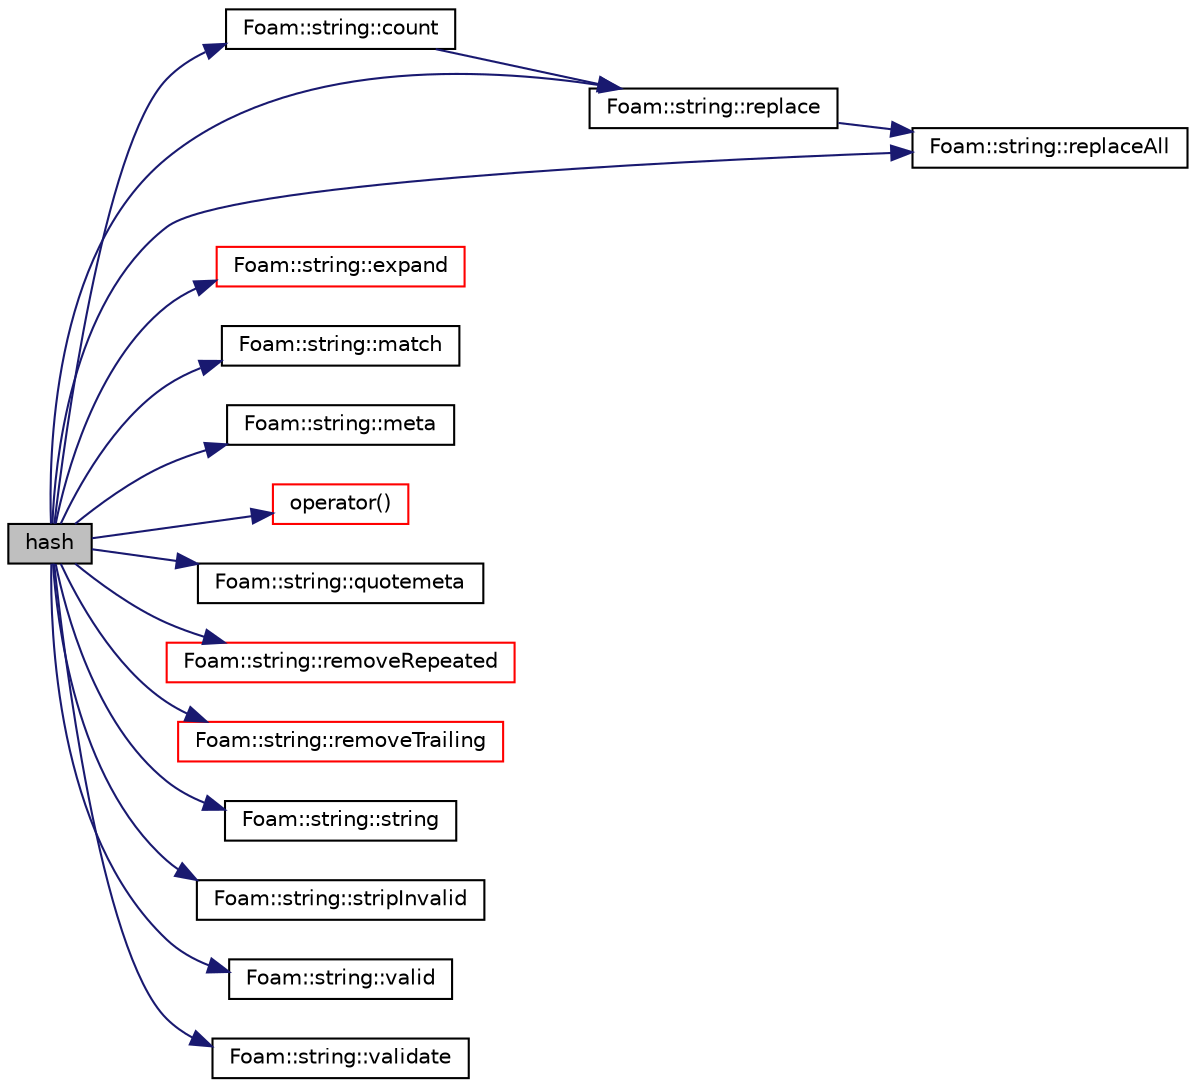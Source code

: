 digraph "hash"
{
  bgcolor="transparent";
  edge [fontname="Helvetica",fontsize="10",labelfontname="Helvetica",labelfontsize="10"];
  node [fontname="Helvetica",fontsize="10",shape=record];
  rankdir="LR";
  Node1 [label="hash",height=0.2,width=0.4,color="black", fillcolor="grey75", style="filled", fontcolor="black"];
  Node1 -> Node2 [color="midnightblue",fontsize="10",style="solid",fontname="Helvetica"];
  Node2 [label="Foam::string::count",height=0.2,width=0.4,color="black",URL="$a02529.html#a3dca3739b4e3c845a6f9847b0ea2386e",tooltip="Count and return the number of a given character in the string. "];
  Node2 -> Node3 [color="midnightblue",fontsize="10",style="solid",fontname="Helvetica"];
  Node3 [label="Foam::string::replace",height=0.2,width=0.4,color="black",URL="$a02529.html#a7e6adc1b53baf219bd57e7c9fa7b9f4b",tooltip="Replace first occurence of sub-string oldStr with newStr. "];
  Node3 -> Node4 [color="midnightblue",fontsize="10",style="solid",fontname="Helvetica"];
  Node4 [label="Foam::string::replaceAll",height=0.2,width=0.4,color="black",URL="$a02529.html#a0bf334fda5b33d81c4467472af37dcca",tooltip="Replace all occurences of sub-string oldStr with newStr. "];
  Node1 -> Node5 [color="midnightblue",fontsize="10",style="solid",fontname="Helvetica"];
  Node5 [label="Foam::string::expand",height=0.2,width=0.4,color="red",URL="$a02529.html#a99762e1bec412804aad30b9752abbac2",tooltip="Expand initial tildes and all occurences of environment variables. "];
  Node1 -> Node6 [color="midnightblue",fontsize="10",style="solid",fontname="Helvetica"];
  Node6 [label="Foam::string::match",height=0.2,width=0.4,color="black",URL="$a02529.html#a31c4cbedd80dab47bab195a55a7eae6f",tooltip="True when strings match literally. "];
  Node1 -> Node7 [color="midnightblue",fontsize="10",style="solid",fontname="Helvetica"];
  Node7 [label="Foam::string::meta",height=0.2,width=0.4,color="black",URL="$a02529.html#a503de1da846da4a7b940b610ca71e51c",tooltip="Does this string have particular meta-characters? "];
  Node1 -> Node8 [color="midnightblue",fontsize="10",style="solid",fontname="Helvetica"];
  Node8 [label="operator()",height=0.2,width=0.4,color="red",URL="$a00985.html#a8b01354d28ef8d22dce49e0a3ff3b976"];
  Node1 -> Node9 [color="midnightblue",fontsize="10",style="solid",fontname="Helvetica"];
  Node9 [label="Foam::string::quotemeta",height=0.2,width=0.4,color="black",URL="$a02529.html#a6dc2085506bd491d46e4b394f0f6c3af",tooltip="Return a String with quoted meta-characters from the given string. "];
  Node1 -> Node10 [color="midnightblue",fontsize="10",style="solid",fontname="Helvetica"];
  Node10 [label="Foam::string::removeRepeated",height=0.2,width=0.4,color="red",URL="$a02529.html#ad0e6d864723bb4f80c63c129a6d596dd",tooltip="Remove repeated characters returning true if string changed. "];
  Node1 -> Node11 [color="midnightblue",fontsize="10",style="solid",fontname="Helvetica"];
  Node11 [label="Foam::string::removeTrailing",height=0.2,width=0.4,color="red",URL="$a02529.html#a430ddc9da137170d3f881c8d753dcd15",tooltip="Remove trailing character returning true if string changed. "];
  Node1 -> Node3 [color="midnightblue",fontsize="10",style="solid",fontname="Helvetica"];
  Node1 -> Node4 [color="midnightblue",fontsize="10",style="solid",fontname="Helvetica"];
  Node1 -> Node12 [color="midnightblue",fontsize="10",style="solid",fontname="Helvetica"];
  Node12 [label="Foam::string::string",height=0.2,width=0.4,color="black",URL="$a02529.html#ac698246cbee3afc43cba80f3d9a71d69",tooltip="Construct null. "];
  Node1 -> Node13 [color="midnightblue",fontsize="10",style="solid",fontname="Helvetica"];
  Node13 [label="Foam::string::stripInvalid",height=0.2,width=0.4,color="black",URL="$a02529.html#a93ac7a0eb9c481f9b40273f944586d33",tooltip="Strip invalid characters from the given string. "];
  Node1 -> Node14 [color="midnightblue",fontsize="10",style="solid",fontname="Helvetica"];
  Node14 [label="Foam::string::valid",height=0.2,width=0.4,color="black",URL="$a02529.html#a854ab64b49fe9854240e4603be4b95c4",tooltip="Is this string type valid? "];
  Node1 -> Node15 [color="midnightblue",fontsize="10",style="solid",fontname="Helvetica"];
  Node15 [label="Foam::string::validate",height=0.2,width=0.4,color="black",URL="$a02529.html#a57ac2786f73e84afbd883e8135de2d55",tooltip="Return a valid String from the given string. "];
}
